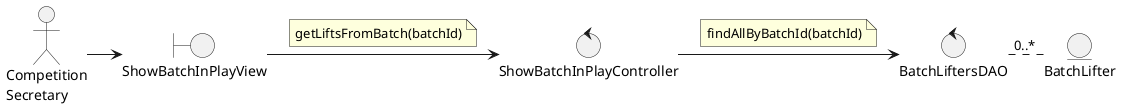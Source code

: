 @startuml
actor "Competition\nSecretary" as cs

control BatchLiftersDAO
control ShowBatchInPlayController
entity BatchLifter
boundary ShowBatchInPlayView

cs -right-> ShowBatchInPlayView
ShowBatchInPlayView -right-> ShowBatchInPlayController
note on link
  getLiftsFromBatch(batchId)
end note

ShowBatchInPlayController -right-> BatchLiftersDAO
note on link
  findAllByBatchId(batchId)
end note

BatchLiftersDAO .right. "0..*" BatchLifter





@enduml
